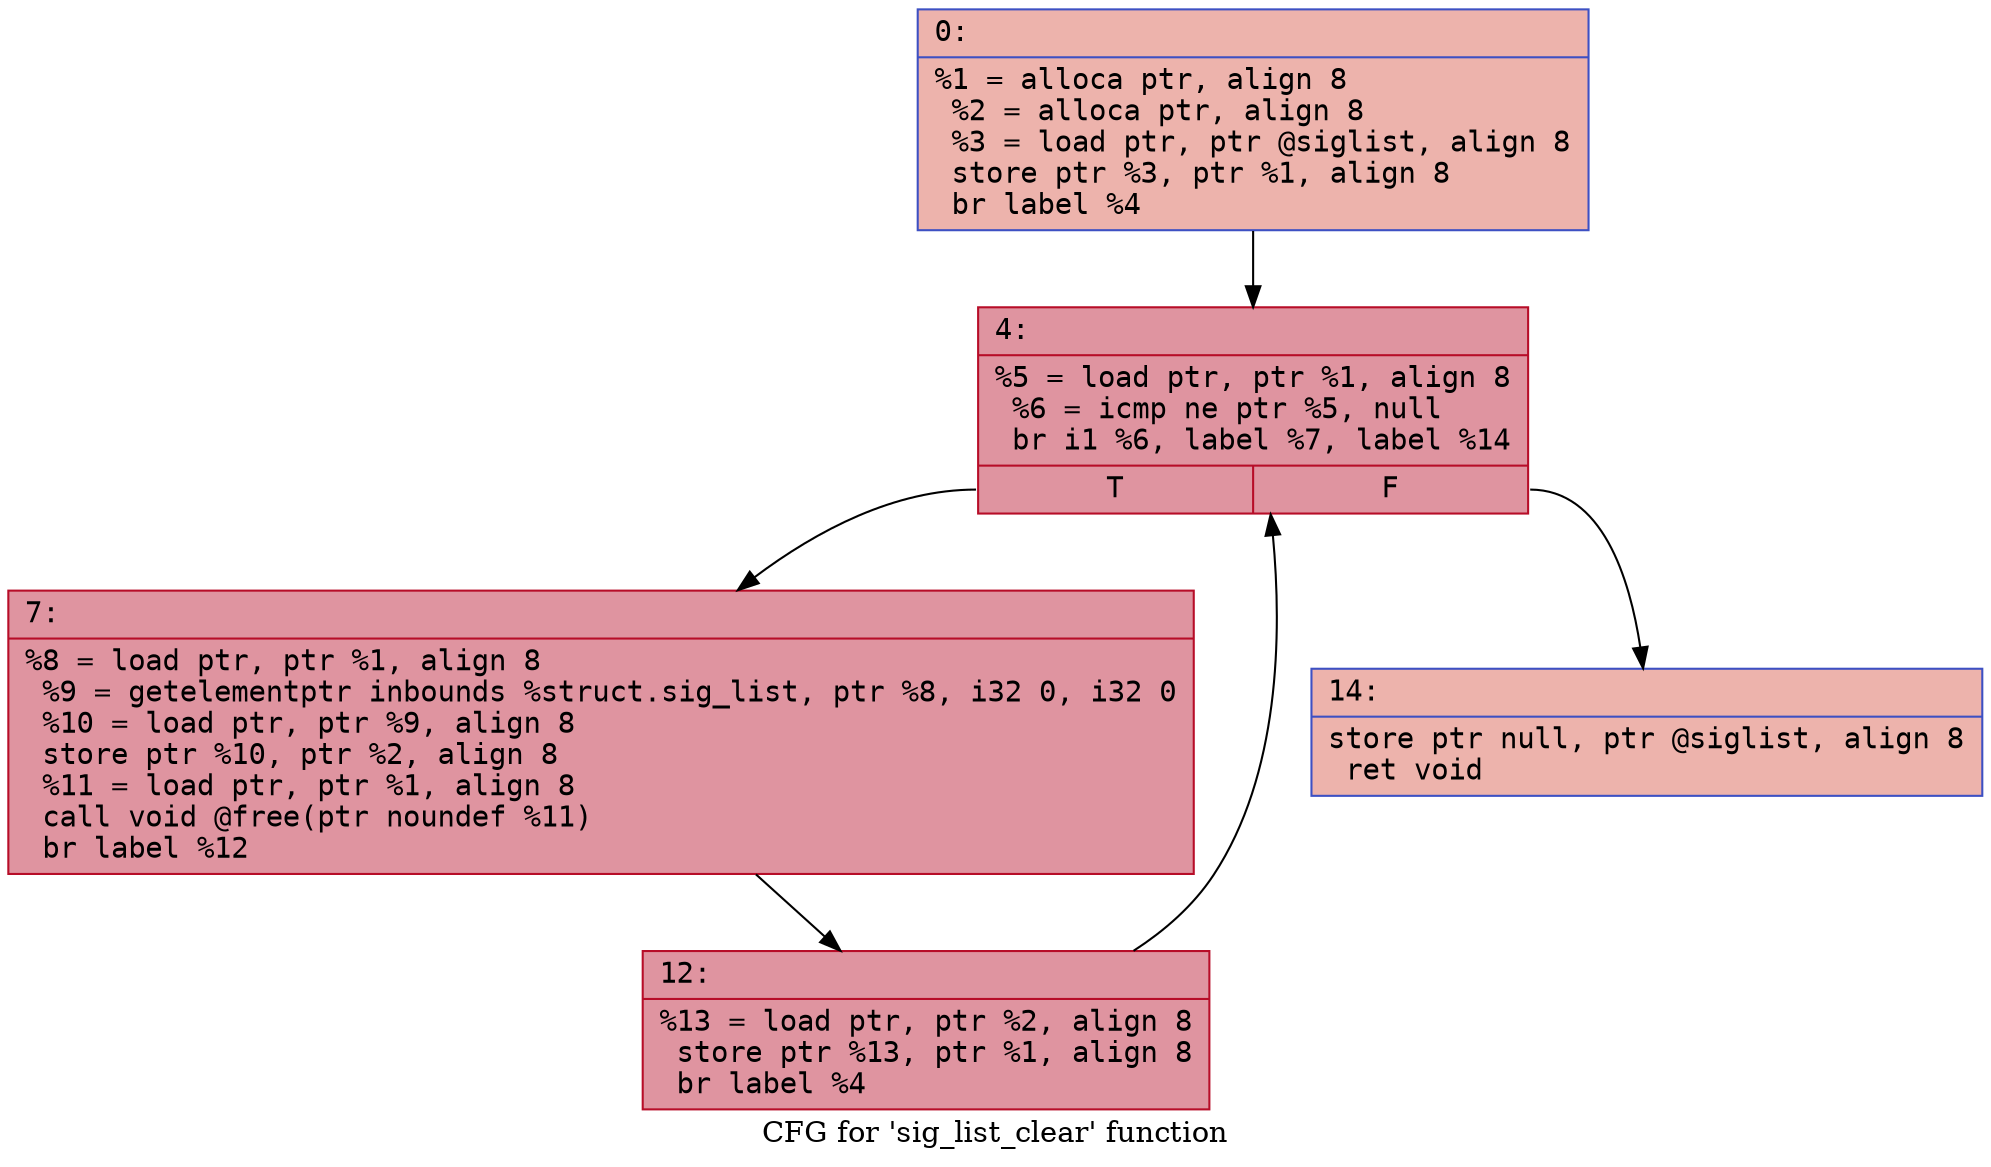 digraph "CFG for 'sig_list_clear' function" {
	label="CFG for 'sig_list_clear' function";

	Node0x600001f6dae0 [shape=record,color="#3d50c3ff", style=filled, fillcolor="#d6524470" fontname="Courier",label="{0:\l|  %1 = alloca ptr, align 8\l  %2 = alloca ptr, align 8\l  %3 = load ptr, ptr @siglist, align 8\l  store ptr %3, ptr %1, align 8\l  br label %4\l}"];
	Node0x600001f6dae0 -> Node0x600001f6db30[tooltip="0 -> 4\nProbability 100.00%" ];
	Node0x600001f6db30 [shape=record,color="#b70d28ff", style=filled, fillcolor="#b70d2870" fontname="Courier",label="{4:\l|  %5 = load ptr, ptr %1, align 8\l  %6 = icmp ne ptr %5, null\l  br i1 %6, label %7, label %14\l|{<s0>T|<s1>F}}"];
	Node0x600001f6db30:s0 -> Node0x600001f6db80[tooltip="4 -> 7\nProbability 96.88%" ];
	Node0x600001f6db30:s1 -> Node0x600001f6dc20[tooltip="4 -> 14\nProbability 3.12%" ];
	Node0x600001f6db80 [shape=record,color="#b70d28ff", style=filled, fillcolor="#b70d2870" fontname="Courier",label="{7:\l|  %8 = load ptr, ptr %1, align 8\l  %9 = getelementptr inbounds %struct.sig_list, ptr %8, i32 0, i32 0\l  %10 = load ptr, ptr %9, align 8\l  store ptr %10, ptr %2, align 8\l  %11 = load ptr, ptr %1, align 8\l  call void @free(ptr noundef %11)\l  br label %12\l}"];
	Node0x600001f6db80 -> Node0x600001f6dbd0[tooltip="7 -> 12\nProbability 100.00%" ];
	Node0x600001f6dbd0 [shape=record,color="#b70d28ff", style=filled, fillcolor="#b70d2870" fontname="Courier",label="{12:\l|  %13 = load ptr, ptr %2, align 8\l  store ptr %13, ptr %1, align 8\l  br label %4\l}"];
	Node0x600001f6dbd0 -> Node0x600001f6db30[tooltip="12 -> 4\nProbability 100.00%" ];
	Node0x600001f6dc20 [shape=record,color="#3d50c3ff", style=filled, fillcolor="#d6524470" fontname="Courier",label="{14:\l|  store ptr null, ptr @siglist, align 8\l  ret void\l}"];
}
